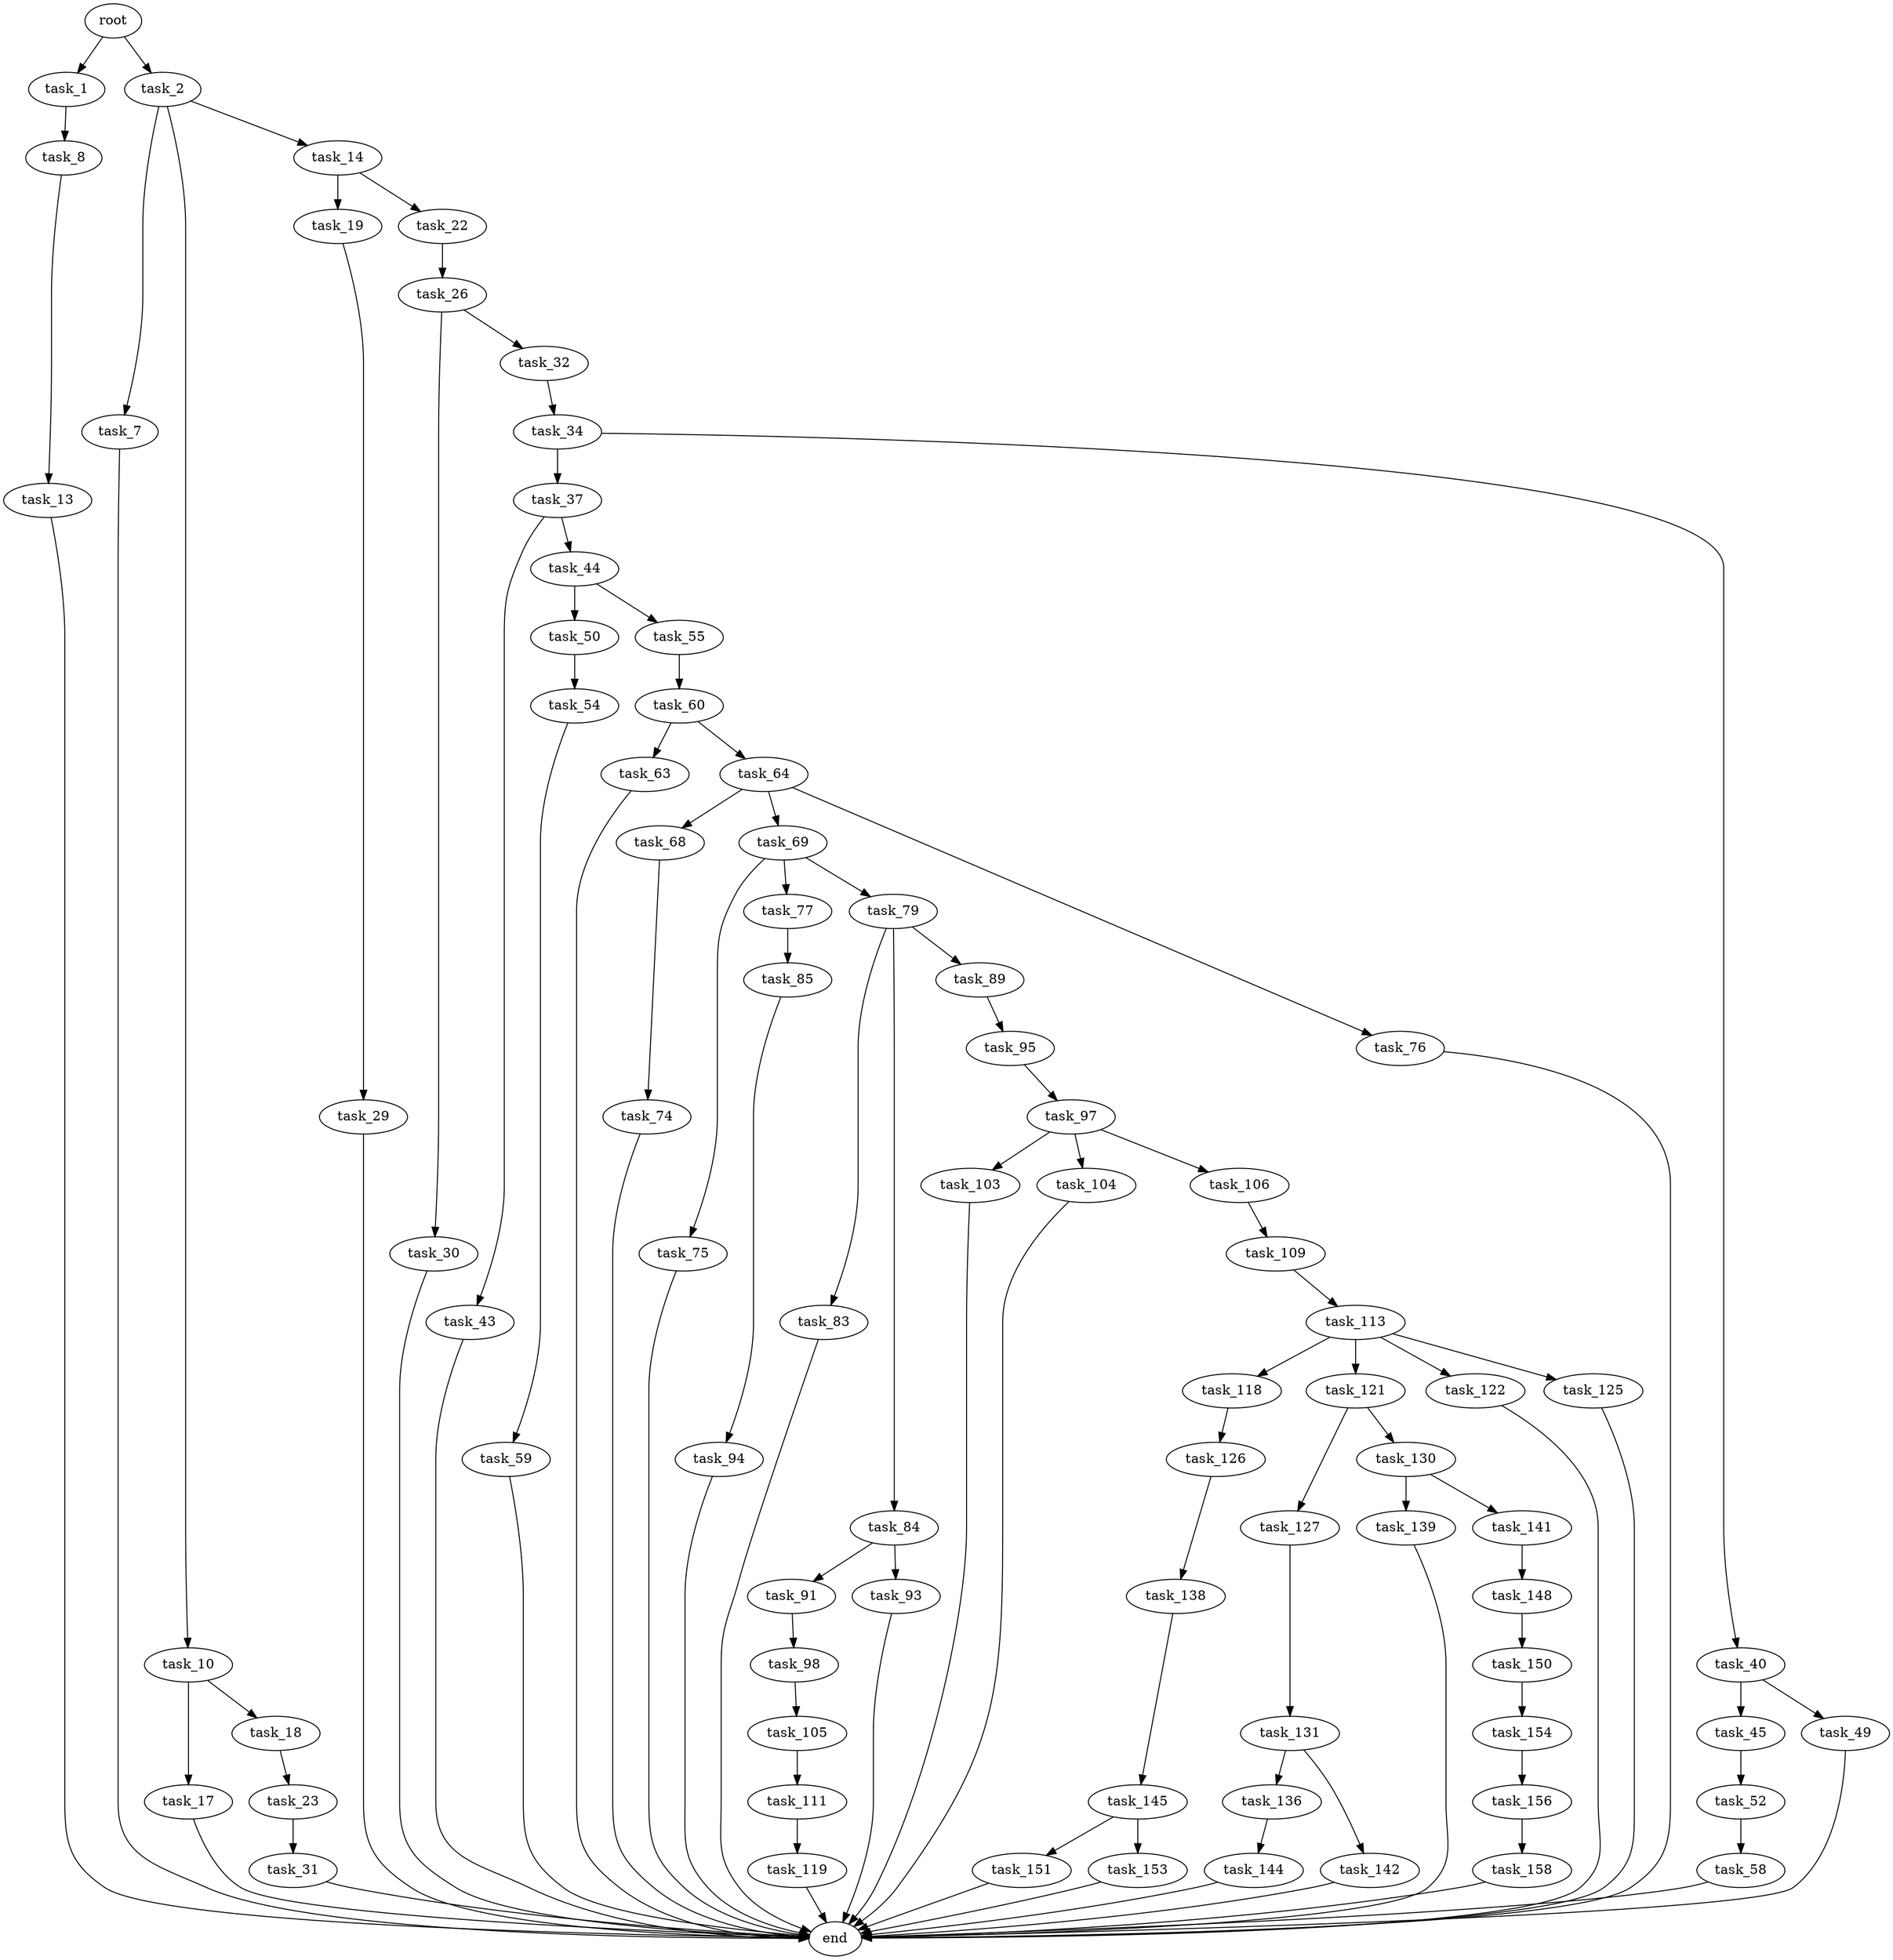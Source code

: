 digraph G {
  root [size="0.000000"];
  task_1 [size="13747576402.000000"];
  task_2 [size="40456799132.000000"];
  task_7 [size="36823718728.000000"];
  task_8 [size="101864255974.000000"];
  task_10 [size="3073221063.000000"];
  task_13 [size="37778157815.000000"];
  task_14 [size="1073741824000.000000"];
  task_17 [size="568825658795.000000"];
  task_18 [size="18848824958.000000"];
  task_19 [size="374253183.000000"];
  task_22 [size="16657243472.000000"];
  task_23 [size="68719476736.000000"];
  task_26 [size="1073741824000.000000"];
  task_29 [size="16423284852.000000"];
  task_30 [size="78448539096.000000"];
  task_31 [size="368293445632.000000"];
  task_32 [size="134217728000.000000"];
  task_34 [size="28991029248.000000"];
  task_37 [size="298190549470.000000"];
  task_40 [size="1073741824000.000000"];
  task_43 [size="237177249384.000000"];
  task_44 [size="68719476736.000000"];
  task_45 [size="28991029248.000000"];
  task_49 [size="1881755036.000000"];
  task_50 [size="39893698594.000000"];
  task_52 [size="333012843498.000000"];
  task_54 [size="35537694562.000000"];
  task_55 [size="7471476238.000000"];
  task_58 [size="1073741824000.000000"];
  task_59 [size="860308744.000000"];
  task_60 [size="368293445632.000000"];
  task_63 [size="8589934592.000000"];
  task_64 [size="2004094445.000000"];
  task_68 [size="6072652513.000000"];
  task_69 [size="123163892328.000000"];
  task_74 [size="11823563517.000000"];
  task_75 [size="885207604361.000000"];
  task_76 [size="174449751403.000000"];
  task_77 [size="33947324086.000000"];
  task_79 [size="68719476736.000000"];
  task_83 [size="15322903174.000000"];
  task_84 [size="46746454455.000000"];
  task_85 [size="28991029248.000000"];
  task_89 [size="886606607.000000"];
  task_91 [size="134217728000.000000"];
  task_93 [size="28991029248.000000"];
  task_94 [size="836068438772.000000"];
  task_95 [size="20824080459.000000"];
  task_97 [size="195741734831.000000"];
  task_98 [size="549755813888.000000"];
  task_103 [size="9916277137.000000"];
  task_104 [size="8589934592.000000"];
  task_105 [size="920385176.000000"];
  task_106 [size="6538911148.000000"];
  task_109 [size="368293445632.000000"];
  task_111 [size="78745929766.000000"];
  task_113 [size="33452260308.000000"];
  task_118 [size="15154656983.000000"];
  task_119 [size="1609325774.000000"];
  task_121 [size="13141452876.000000"];
  task_122 [size="13010745974.000000"];
  task_125 [size="320507050334.000000"];
  task_126 [size="1884525235.000000"];
  task_127 [size="21635498273.000000"];
  task_130 [size="28991029248.000000"];
  task_131 [size="782757789696.000000"];
  task_136 [size="549755813888.000000"];
  task_138 [size="937596536.000000"];
  task_139 [size="912918130.000000"];
  task_141 [size="42082030077.000000"];
  task_142 [size="368293445632.000000"];
  task_144 [size="1195317900.000000"];
  task_145 [size="782757789696.000000"];
  task_148 [size="368293445632.000000"];
  task_150 [size="43275715248.000000"];
  task_151 [size="440751774926.000000"];
  task_153 [size="165530534381.000000"];
  task_154 [size="752948858387.000000"];
  task_156 [size="198930492960.000000"];
  task_158 [size="231928233984.000000"];
  end [size="0.000000"];

  root -> task_1 [size="1.000000"];
  root -> task_2 [size="1.000000"];
  task_1 -> task_8 [size="301989888.000000"];
  task_2 -> task_7 [size="679477248.000000"];
  task_2 -> task_10 [size="679477248.000000"];
  task_2 -> task_14 [size="679477248.000000"];
  task_7 -> end [size="1.000000"];
  task_8 -> task_13 [size="209715200.000000"];
  task_10 -> task_17 [size="75497472.000000"];
  task_10 -> task_18 [size="75497472.000000"];
  task_13 -> end [size="1.000000"];
  task_14 -> task_19 [size="838860800.000000"];
  task_14 -> task_22 [size="838860800.000000"];
  task_17 -> end [size="1.000000"];
  task_18 -> task_23 [size="411041792.000000"];
  task_19 -> task_29 [size="33554432.000000"];
  task_22 -> task_26 [size="536870912.000000"];
  task_23 -> task_31 [size="134217728.000000"];
  task_26 -> task_30 [size="838860800.000000"];
  task_26 -> task_32 [size="838860800.000000"];
  task_29 -> end [size="1.000000"];
  task_30 -> end [size="1.000000"];
  task_31 -> end [size="1.000000"];
  task_32 -> task_34 [size="209715200.000000"];
  task_34 -> task_37 [size="75497472.000000"];
  task_34 -> task_40 [size="75497472.000000"];
  task_37 -> task_43 [size="301989888.000000"];
  task_37 -> task_44 [size="301989888.000000"];
  task_40 -> task_45 [size="838860800.000000"];
  task_40 -> task_49 [size="838860800.000000"];
  task_43 -> end [size="1.000000"];
  task_44 -> task_50 [size="134217728.000000"];
  task_44 -> task_55 [size="134217728.000000"];
  task_45 -> task_52 [size="75497472.000000"];
  task_49 -> end [size="1.000000"];
  task_50 -> task_54 [size="33554432.000000"];
  task_52 -> task_58 [size="536870912.000000"];
  task_54 -> task_59 [size="679477248.000000"];
  task_55 -> task_60 [size="301989888.000000"];
  task_58 -> end [size="1.000000"];
  task_59 -> end [size="1.000000"];
  task_60 -> task_63 [size="411041792.000000"];
  task_60 -> task_64 [size="411041792.000000"];
  task_63 -> end [size="1.000000"];
  task_64 -> task_68 [size="75497472.000000"];
  task_64 -> task_69 [size="75497472.000000"];
  task_64 -> task_76 [size="75497472.000000"];
  task_68 -> task_74 [size="209715200.000000"];
  task_69 -> task_75 [size="134217728.000000"];
  task_69 -> task_77 [size="134217728.000000"];
  task_69 -> task_79 [size="134217728.000000"];
  task_74 -> end [size="1.000000"];
  task_75 -> end [size="1.000000"];
  task_76 -> end [size="1.000000"];
  task_77 -> task_85 [size="679477248.000000"];
  task_79 -> task_83 [size="134217728.000000"];
  task_79 -> task_84 [size="134217728.000000"];
  task_79 -> task_89 [size="134217728.000000"];
  task_83 -> end [size="1.000000"];
  task_84 -> task_91 [size="75497472.000000"];
  task_84 -> task_93 [size="75497472.000000"];
  task_85 -> task_94 [size="75497472.000000"];
  task_89 -> task_95 [size="33554432.000000"];
  task_91 -> task_98 [size="209715200.000000"];
  task_93 -> end [size="1.000000"];
  task_94 -> end [size="1.000000"];
  task_95 -> task_97 [size="75497472.000000"];
  task_97 -> task_103 [size="301989888.000000"];
  task_97 -> task_104 [size="301989888.000000"];
  task_97 -> task_106 [size="301989888.000000"];
  task_98 -> task_105 [size="536870912.000000"];
  task_103 -> end [size="1.000000"];
  task_104 -> end [size="1.000000"];
  task_105 -> task_111 [size="33554432.000000"];
  task_106 -> task_109 [size="134217728.000000"];
  task_109 -> task_113 [size="411041792.000000"];
  task_111 -> task_119 [size="75497472.000000"];
  task_113 -> task_118 [size="536870912.000000"];
  task_113 -> task_121 [size="536870912.000000"];
  task_113 -> task_122 [size="536870912.000000"];
  task_113 -> task_125 [size="536870912.000000"];
  task_118 -> task_126 [size="33554432.000000"];
  task_119 -> end [size="1.000000"];
  task_121 -> task_127 [size="411041792.000000"];
  task_121 -> task_130 [size="411041792.000000"];
  task_122 -> end [size="1.000000"];
  task_125 -> end [size="1.000000"];
  task_126 -> task_138 [size="75497472.000000"];
  task_127 -> task_131 [size="536870912.000000"];
  task_130 -> task_139 [size="75497472.000000"];
  task_130 -> task_141 [size="75497472.000000"];
  task_131 -> task_136 [size="679477248.000000"];
  task_131 -> task_142 [size="679477248.000000"];
  task_136 -> task_144 [size="536870912.000000"];
  task_138 -> task_145 [size="33554432.000000"];
  task_139 -> end [size="1.000000"];
  task_141 -> task_148 [size="679477248.000000"];
  task_142 -> end [size="1.000000"];
  task_144 -> end [size="1.000000"];
  task_145 -> task_151 [size="679477248.000000"];
  task_145 -> task_153 [size="679477248.000000"];
  task_148 -> task_150 [size="411041792.000000"];
  task_150 -> task_154 [size="838860800.000000"];
  task_151 -> end [size="1.000000"];
  task_153 -> end [size="1.000000"];
  task_154 -> task_156 [size="536870912.000000"];
  task_156 -> task_158 [size="209715200.000000"];
  task_158 -> end [size="1.000000"];
}
